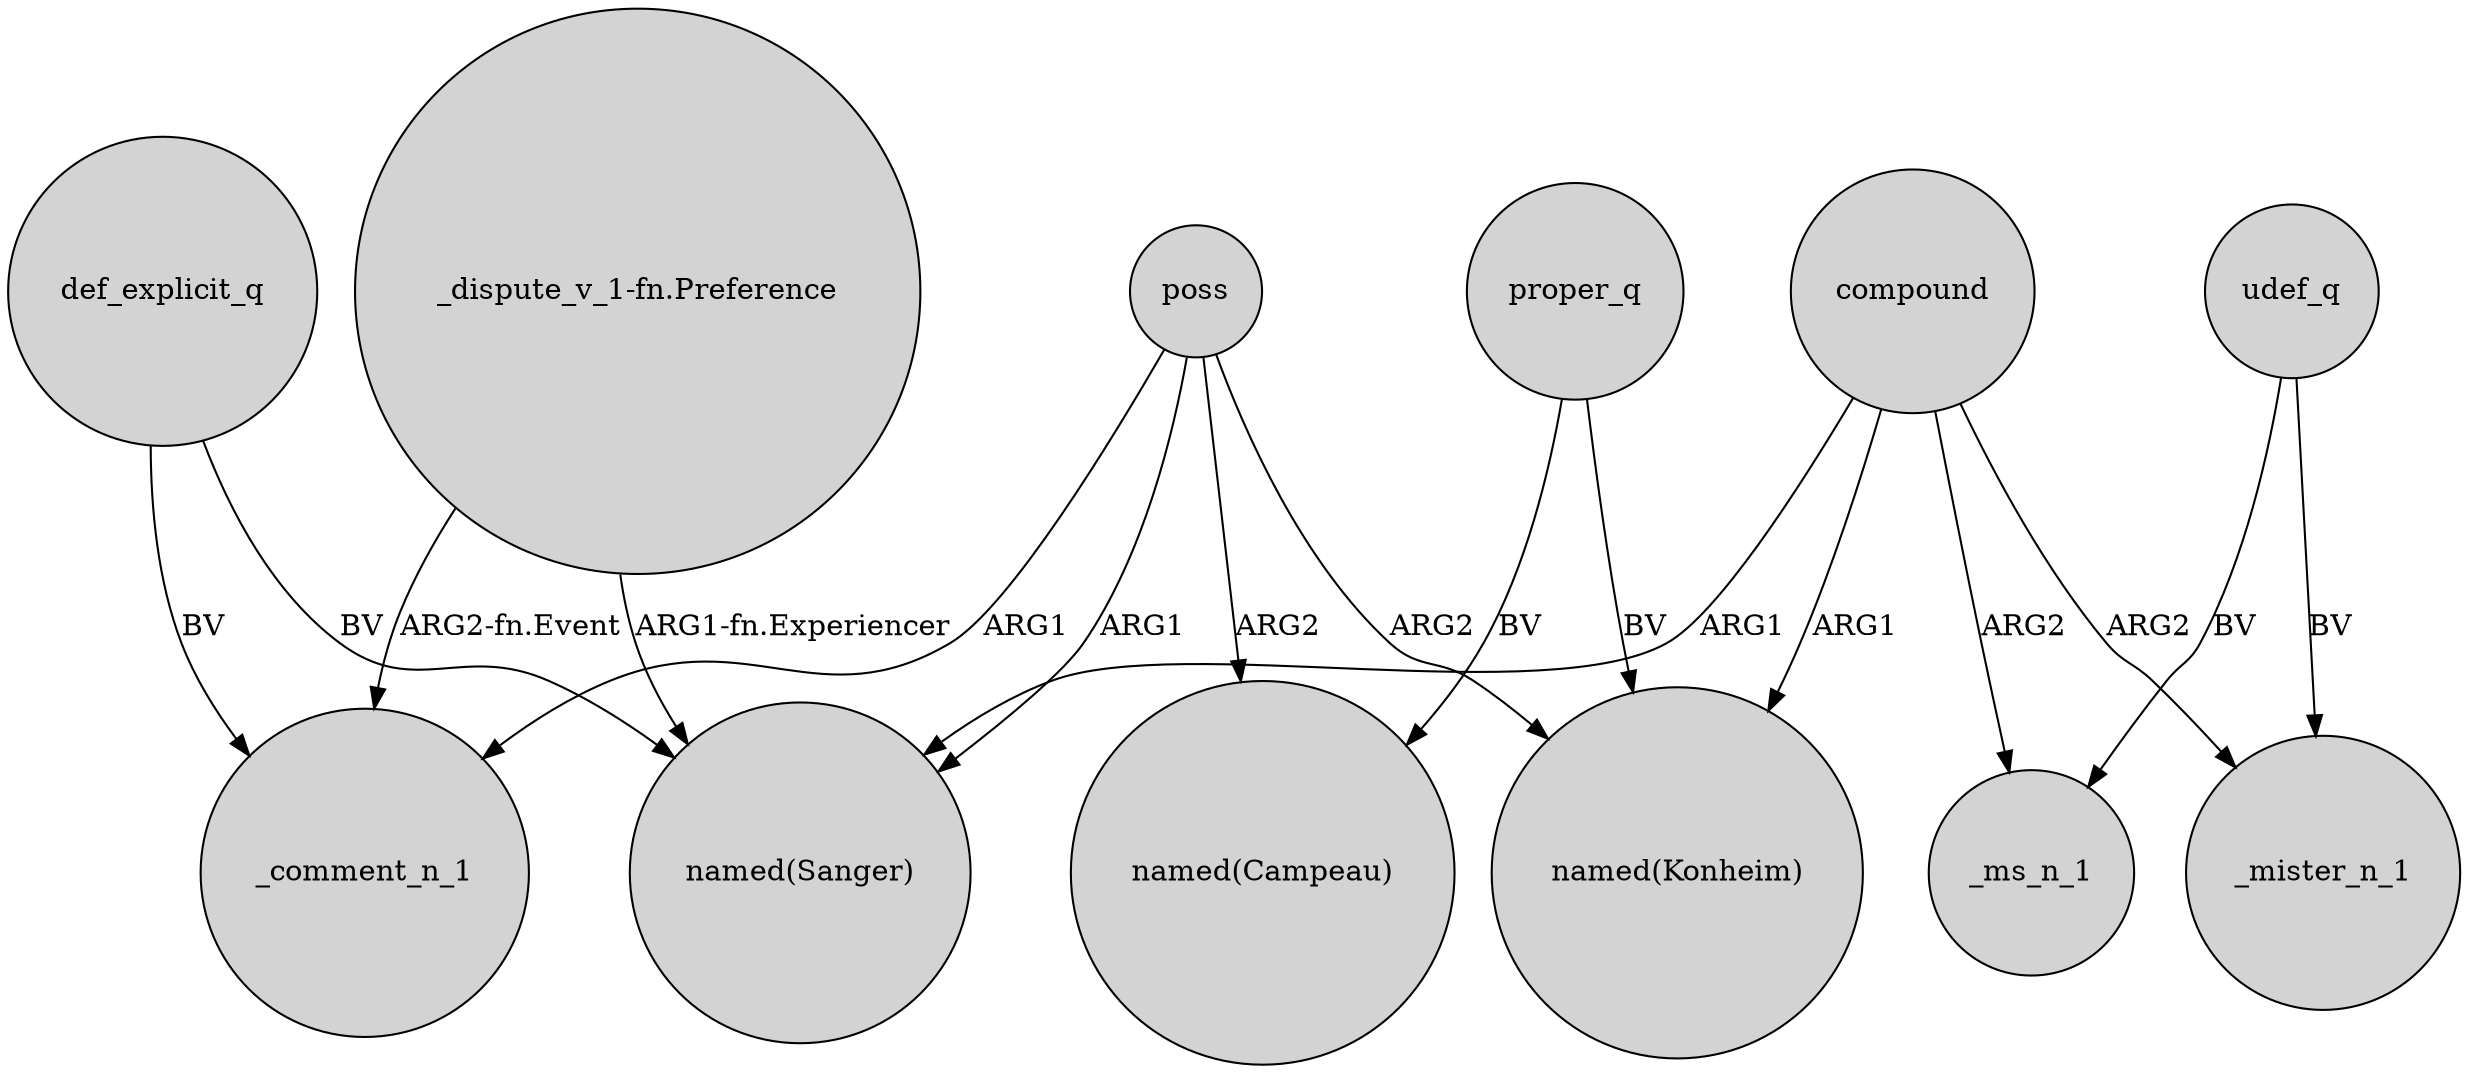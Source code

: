 digraph {
	node [shape=circle style=filled]
	compound -> "named(Sanger)" [label=ARG1]
	def_explicit_q -> _comment_n_1 [label=BV]
	proper_q -> "named(Konheim)" [label=BV]
	compound -> _mister_n_1 [label=ARG2]
	def_explicit_q -> "named(Sanger)" [label=BV]
	proper_q -> "named(Campeau)" [label=BV]
	udef_q -> _mister_n_1 [label=BV]
	poss -> _comment_n_1 [label=ARG1]
	"_dispute_v_1-fn.Preference" -> _comment_n_1 [label="ARG2-fn.Event"]
	compound -> _ms_n_1 [label=ARG2]
	poss -> "named(Campeau)" [label=ARG2]
	"_dispute_v_1-fn.Preference" -> "named(Sanger)" [label="ARG1-fn.Experiencer"]
	poss -> "named(Konheim)" [label=ARG2]
	poss -> "named(Sanger)" [label=ARG1]
	udef_q -> _ms_n_1 [label=BV]
	compound -> "named(Konheim)" [label=ARG1]
}
